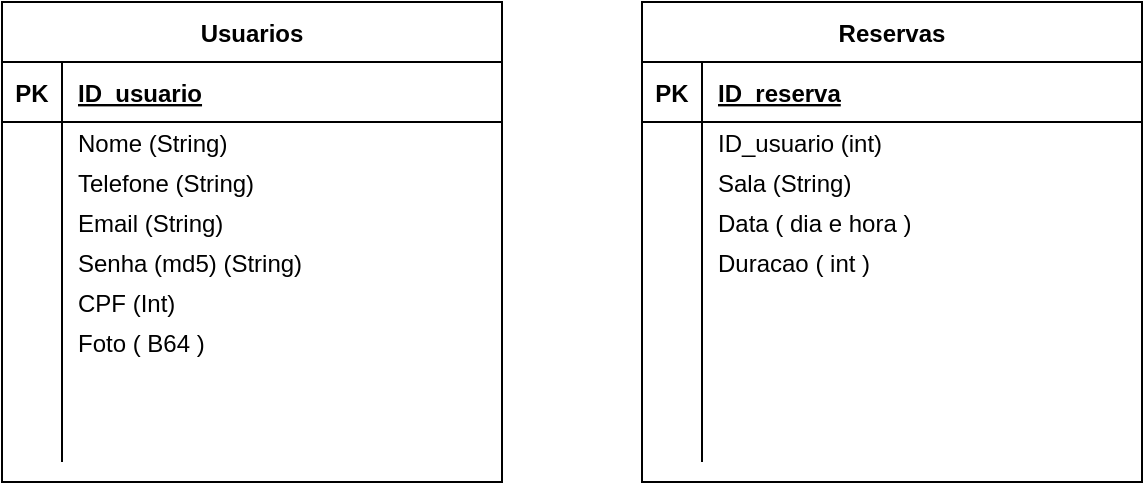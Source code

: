 <mxfile version="16.5.6" type="device"><diagram id="R2lEEEUBdFMjLlhIrx00" name="Page-1"><mxGraphModel dx="813" dy="454" grid="1" gridSize="10" guides="1" tooltips="1" connect="1" arrows="1" fold="1" page="1" pageScale="1" pageWidth="850" pageHeight="1100" math="0" shadow="0" extFonts="Permanent Marker^https://fonts.googleapis.com/css?family=Permanent+Marker"><root><mxCell id="0"/><mxCell id="1" parent="0"/><mxCell id="C-vyLk0tnHw3VtMMgP7b-23" value="Usuarios" style="shape=table;startSize=30;container=1;collapsible=1;childLayout=tableLayout;fixedRows=1;rowLines=0;fontStyle=1;align=center;resizeLast=1;" parent="1" vertex="1"><mxGeometry x="120" y="130" width="250" height="240" as="geometry"/></mxCell><mxCell id="C-vyLk0tnHw3VtMMgP7b-24" value="" style="shape=partialRectangle;collapsible=0;dropTarget=0;pointerEvents=0;fillColor=none;points=[[0,0.5],[1,0.5]];portConstraint=eastwest;top=0;left=0;right=0;bottom=1;" parent="C-vyLk0tnHw3VtMMgP7b-23" vertex="1"><mxGeometry y="30" width="250" height="30" as="geometry"/></mxCell><mxCell id="C-vyLk0tnHw3VtMMgP7b-25" value="PK" style="shape=partialRectangle;overflow=hidden;connectable=0;fillColor=none;top=0;left=0;bottom=0;right=0;fontStyle=1;" parent="C-vyLk0tnHw3VtMMgP7b-24" vertex="1"><mxGeometry width="30" height="30" as="geometry"><mxRectangle width="30" height="30" as="alternateBounds"/></mxGeometry></mxCell><mxCell id="C-vyLk0tnHw3VtMMgP7b-26" value="ID_usuario" style="shape=partialRectangle;overflow=hidden;connectable=0;fillColor=none;top=0;left=0;bottom=0;right=0;align=left;spacingLeft=6;fontStyle=5;" parent="C-vyLk0tnHw3VtMMgP7b-24" vertex="1"><mxGeometry x="30" width="220" height="30" as="geometry"><mxRectangle width="220" height="30" as="alternateBounds"/></mxGeometry></mxCell><mxCell id="C-vyLk0tnHw3VtMMgP7b-27" value="" style="shape=partialRectangle;collapsible=0;dropTarget=0;pointerEvents=0;fillColor=none;points=[[0,0.5],[1,0.5]];portConstraint=eastwest;top=0;left=0;right=0;bottom=0;" parent="C-vyLk0tnHw3VtMMgP7b-23" vertex="1"><mxGeometry y="60" width="250" height="20" as="geometry"/></mxCell><mxCell id="C-vyLk0tnHw3VtMMgP7b-28" value="" style="shape=partialRectangle;overflow=hidden;connectable=0;fillColor=none;top=0;left=0;bottom=0;right=0;" parent="C-vyLk0tnHw3VtMMgP7b-27" vertex="1"><mxGeometry width="30" height="20" as="geometry"><mxRectangle width="30" height="20" as="alternateBounds"/></mxGeometry></mxCell><mxCell id="C-vyLk0tnHw3VtMMgP7b-29" value="Nome (String) " style="shape=partialRectangle;overflow=hidden;connectable=0;fillColor=none;top=0;left=0;bottom=0;right=0;align=left;spacingLeft=6;" parent="C-vyLk0tnHw3VtMMgP7b-27" vertex="1"><mxGeometry x="30" width="220" height="20" as="geometry"><mxRectangle width="220" height="20" as="alternateBounds"/></mxGeometry></mxCell><mxCell id="PDxZUHT4mf2msxipT_Td-1" value="" style="endArrow=none;html=1;rounded=0;" parent="1" edge="1"><mxGeometry width="50" height="50" relative="1" as="geometry"><mxPoint x="150" y="360" as="sourcePoint"/><mxPoint x="150" y="200" as="targetPoint"/></mxGeometry></mxCell><mxCell id="PDxZUHT4mf2msxipT_Td-2" value="Telefone (String)" style="shape=partialRectangle;overflow=hidden;connectable=0;fillColor=none;top=0;left=0;bottom=0;right=0;align=left;spacingLeft=6;" parent="1" vertex="1"><mxGeometry x="150" y="210" width="220" height="20" as="geometry"><mxRectangle width="220" height="20" as="alternateBounds"/></mxGeometry></mxCell><mxCell id="PDxZUHT4mf2msxipT_Td-3" value="Email (String)" style="shape=partialRectangle;overflow=hidden;connectable=0;fillColor=none;top=0;left=0;bottom=0;right=0;align=left;spacingLeft=6;" parent="1" vertex="1"><mxGeometry x="150" y="230" width="220" height="20" as="geometry"><mxRectangle width="220" height="20" as="alternateBounds"/></mxGeometry></mxCell><mxCell id="PDxZUHT4mf2msxipT_Td-4" value="Senha (md5) (String)" style="shape=partialRectangle;overflow=hidden;connectable=0;fillColor=none;top=0;left=0;bottom=0;right=0;align=left;spacingLeft=6;" parent="1" vertex="1"><mxGeometry x="150" y="250" width="220" height="20" as="geometry"><mxRectangle width="220" height="20" as="alternateBounds"/></mxGeometry></mxCell><mxCell id="PDxZUHT4mf2msxipT_Td-5" value="CPF (Int)" style="shape=partialRectangle;overflow=hidden;connectable=0;fillColor=none;top=0;left=0;bottom=0;right=0;align=left;spacingLeft=6;" parent="1" vertex="1"><mxGeometry x="150" y="270" width="220" height="20" as="geometry"><mxRectangle width="220" height="20" as="alternateBounds"/></mxGeometry></mxCell><mxCell id="PDxZUHT4mf2msxipT_Td-6" value="Foto ( B64 )" style="shape=partialRectangle;overflow=hidden;connectable=0;fillColor=none;top=0;left=0;bottom=0;right=0;align=left;spacingLeft=6;" parent="1" vertex="1"><mxGeometry x="150" y="290" width="220" height="20" as="geometry"><mxRectangle width="220" height="20" as="alternateBounds"/></mxGeometry></mxCell><mxCell id="v55q1aj4gheJOXr1z3OQ-1" value="Reservas" style="shape=table;startSize=30;container=1;collapsible=1;childLayout=tableLayout;fixedRows=1;rowLines=0;fontStyle=1;align=center;resizeLast=1;" vertex="1" parent="1"><mxGeometry x="440" y="130" width="250" height="240" as="geometry"/></mxCell><mxCell id="v55q1aj4gheJOXr1z3OQ-2" value="" style="shape=partialRectangle;collapsible=0;dropTarget=0;pointerEvents=0;fillColor=none;points=[[0,0.5],[1,0.5]];portConstraint=eastwest;top=0;left=0;right=0;bottom=1;" vertex="1" parent="v55q1aj4gheJOXr1z3OQ-1"><mxGeometry y="30" width="250" height="30" as="geometry"/></mxCell><mxCell id="v55q1aj4gheJOXr1z3OQ-3" value="PK" style="shape=partialRectangle;overflow=hidden;connectable=0;fillColor=none;top=0;left=0;bottom=0;right=0;fontStyle=1;" vertex="1" parent="v55q1aj4gheJOXr1z3OQ-2"><mxGeometry width="30" height="30" as="geometry"><mxRectangle width="30" height="30" as="alternateBounds"/></mxGeometry></mxCell><mxCell id="v55q1aj4gheJOXr1z3OQ-4" value="ID_reserva" style="shape=partialRectangle;overflow=hidden;connectable=0;fillColor=none;top=0;left=0;bottom=0;right=0;align=left;spacingLeft=6;fontStyle=5;" vertex="1" parent="v55q1aj4gheJOXr1z3OQ-2"><mxGeometry x="30" width="220" height="30" as="geometry"><mxRectangle width="220" height="30" as="alternateBounds"/></mxGeometry></mxCell><mxCell id="v55q1aj4gheJOXr1z3OQ-5" value="" style="shape=partialRectangle;collapsible=0;dropTarget=0;pointerEvents=0;fillColor=none;points=[[0,0.5],[1,0.5]];portConstraint=eastwest;top=0;left=0;right=0;bottom=0;" vertex="1" parent="v55q1aj4gheJOXr1z3OQ-1"><mxGeometry y="60" width="250" height="20" as="geometry"/></mxCell><mxCell id="v55q1aj4gheJOXr1z3OQ-6" value="" style="shape=partialRectangle;overflow=hidden;connectable=0;fillColor=none;top=0;left=0;bottom=0;right=0;" vertex="1" parent="v55q1aj4gheJOXr1z3OQ-5"><mxGeometry width="30" height="20" as="geometry"><mxRectangle width="30" height="20" as="alternateBounds"/></mxGeometry></mxCell><mxCell id="v55q1aj4gheJOXr1z3OQ-7" value="ID_usuario (int)" style="shape=partialRectangle;overflow=hidden;connectable=0;fillColor=none;top=0;left=0;bottom=0;right=0;align=left;spacingLeft=6;" vertex="1" parent="v55q1aj4gheJOXr1z3OQ-5"><mxGeometry x="30" width="220" height="20" as="geometry"><mxRectangle width="220" height="20" as="alternateBounds"/></mxGeometry></mxCell><mxCell id="v55q1aj4gheJOXr1z3OQ-8" value="" style="endArrow=none;html=1;rounded=0;" edge="1" parent="1"><mxGeometry width="50" height="50" relative="1" as="geometry"><mxPoint x="470" y="360" as="sourcePoint"/><mxPoint x="470" y="200" as="targetPoint"/></mxGeometry></mxCell><mxCell id="v55q1aj4gheJOXr1z3OQ-9" value="Sala (String)" style="shape=partialRectangle;overflow=hidden;connectable=0;fillColor=none;top=0;left=0;bottom=0;right=0;align=left;spacingLeft=6;" vertex="1" parent="1"><mxGeometry x="470" y="210" width="220" height="20" as="geometry"><mxRectangle width="220" height="20" as="alternateBounds"/></mxGeometry></mxCell><mxCell id="v55q1aj4gheJOXr1z3OQ-10" value="Data ( dia e hora )" style="shape=partialRectangle;overflow=hidden;connectable=0;fillColor=none;top=0;left=0;bottom=0;right=0;align=left;spacingLeft=6;" vertex="1" parent="1"><mxGeometry x="470" y="230" width="220" height="20" as="geometry"><mxRectangle width="220" height="20" as="alternateBounds"/></mxGeometry></mxCell><mxCell id="v55q1aj4gheJOXr1z3OQ-11" value="Duracao ( int )" style="shape=partialRectangle;overflow=hidden;connectable=0;fillColor=none;top=0;left=0;bottom=0;right=0;align=left;spacingLeft=6;" vertex="1" parent="1"><mxGeometry x="470" y="250" width="220" height="20" as="geometry"><mxRectangle width="220" height="20" as="alternateBounds"/></mxGeometry></mxCell><mxCell id="v55q1aj4gheJOXr1z3OQ-13" value="" style="shape=partialRectangle;overflow=hidden;connectable=0;fillColor=none;top=0;left=0;bottom=0;right=0;align=left;spacingLeft=6;" vertex="1" parent="1"><mxGeometry x="470" y="290" width="220" height="20" as="geometry"><mxRectangle width="220" height="20" as="alternateBounds"/></mxGeometry></mxCell></root></mxGraphModel></diagram></mxfile>
